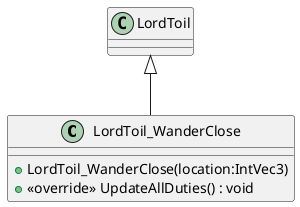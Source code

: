 @startuml
class LordToil_WanderClose {
    + LordToil_WanderClose(location:IntVec3)
    + <<override>> UpdateAllDuties() : void
}
LordToil <|-- LordToil_WanderClose
@enduml
